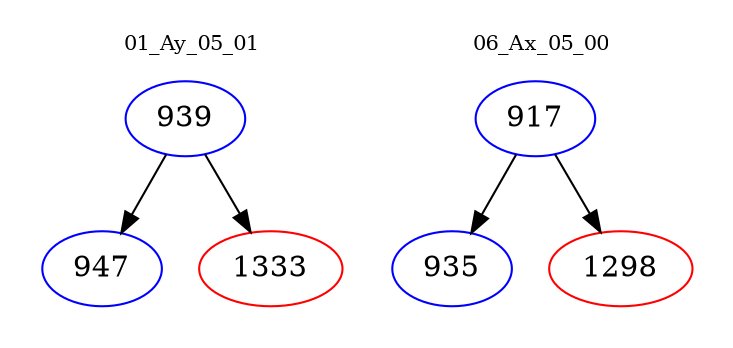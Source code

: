 digraph{
subgraph cluster_0 {
color = white
label = "01_Ay_05_01";
fontsize=10;
T0_939 [label="939", color="blue"]
T0_939 -> T0_947 [color="black"]
T0_947 [label="947", color="blue"]
T0_939 -> T0_1333 [color="black"]
T0_1333 [label="1333", color="red"]
}
subgraph cluster_1 {
color = white
label = "06_Ax_05_00";
fontsize=10;
T1_917 [label="917", color="blue"]
T1_917 -> T1_935 [color="black"]
T1_935 [label="935", color="blue"]
T1_917 -> T1_1298 [color="black"]
T1_1298 [label="1298", color="red"]
}
}
